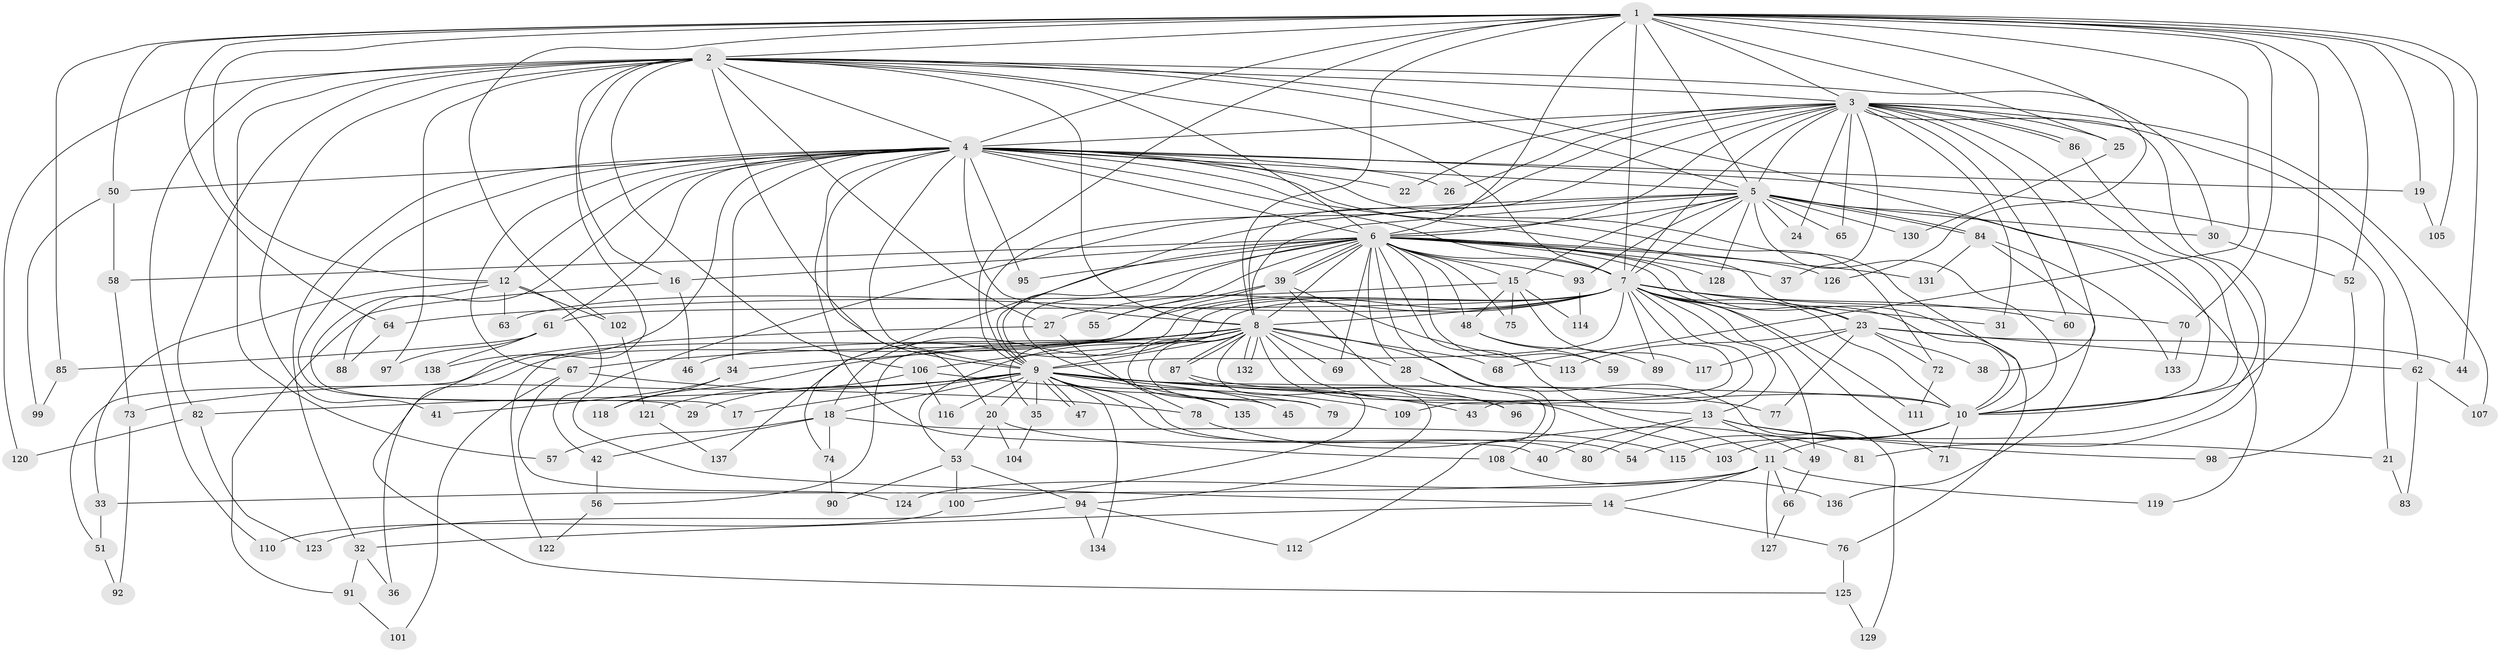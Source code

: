 // Generated by graph-tools (version 1.1) at 2025/10/02/27/25 16:10:56]
// undirected, 138 vertices, 301 edges
graph export_dot {
graph [start="1"]
  node [color=gray90,style=filled];
  1;
  2;
  3;
  4;
  5;
  6;
  7;
  8;
  9;
  10;
  11;
  12;
  13;
  14;
  15;
  16;
  17;
  18;
  19;
  20;
  21;
  22;
  23;
  24;
  25;
  26;
  27;
  28;
  29;
  30;
  31;
  32;
  33;
  34;
  35;
  36;
  37;
  38;
  39;
  40;
  41;
  42;
  43;
  44;
  45;
  46;
  47;
  48;
  49;
  50;
  51;
  52;
  53;
  54;
  55;
  56;
  57;
  58;
  59;
  60;
  61;
  62;
  63;
  64;
  65;
  66;
  67;
  68;
  69;
  70;
  71;
  72;
  73;
  74;
  75;
  76;
  77;
  78;
  79;
  80;
  81;
  82;
  83;
  84;
  85;
  86;
  87;
  88;
  89;
  90;
  91;
  92;
  93;
  94;
  95;
  96;
  97;
  98;
  99;
  100;
  101;
  102;
  103;
  104;
  105;
  106;
  107;
  108;
  109;
  110;
  111;
  112;
  113;
  114;
  115;
  116;
  117;
  118;
  119;
  120;
  121;
  122;
  123;
  124;
  125;
  126;
  127;
  128;
  129;
  130;
  131;
  132;
  133;
  134;
  135;
  136;
  137;
  138;
  1 -- 2;
  1 -- 3;
  1 -- 4;
  1 -- 5;
  1 -- 6;
  1 -- 7;
  1 -- 8;
  1 -- 9;
  1 -- 10;
  1 -- 12;
  1 -- 19;
  1 -- 25;
  1 -- 44;
  1 -- 50;
  1 -- 52;
  1 -- 64;
  1 -- 68;
  1 -- 70;
  1 -- 85;
  1 -- 102;
  1 -- 105;
  1 -- 126;
  2 -- 3;
  2 -- 4;
  2 -- 5;
  2 -- 6;
  2 -- 7;
  2 -- 8;
  2 -- 9;
  2 -- 10;
  2 -- 16;
  2 -- 27;
  2 -- 30;
  2 -- 41;
  2 -- 57;
  2 -- 82;
  2 -- 97;
  2 -- 106;
  2 -- 110;
  2 -- 120;
  2 -- 125;
  3 -- 4;
  3 -- 5;
  3 -- 6;
  3 -- 7;
  3 -- 8;
  3 -- 9;
  3 -- 10;
  3 -- 22;
  3 -- 24;
  3 -- 25;
  3 -- 26;
  3 -- 31;
  3 -- 37;
  3 -- 38;
  3 -- 60;
  3 -- 62;
  3 -- 65;
  3 -- 81;
  3 -- 86;
  3 -- 86;
  3 -- 107;
  4 -- 5;
  4 -- 6;
  4 -- 7;
  4 -- 8;
  4 -- 9;
  4 -- 10;
  4 -- 12;
  4 -- 19;
  4 -- 20;
  4 -- 21;
  4 -- 22;
  4 -- 23;
  4 -- 26;
  4 -- 29;
  4 -- 32;
  4 -- 34;
  4 -- 40;
  4 -- 50;
  4 -- 61;
  4 -- 67;
  4 -- 72;
  4 -- 88;
  4 -- 95;
  4 -- 138;
  5 -- 6;
  5 -- 7;
  5 -- 8;
  5 -- 9;
  5 -- 10;
  5 -- 14;
  5 -- 15;
  5 -- 24;
  5 -- 30;
  5 -- 65;
  5 -- 84;
  5 -- 84;
  5 -- 93;
  5 -- 119;
  5 -- 128;
  5 -- 130;
  6 -- 7;
  6 -- 8;
  6 -- 9;
  6 -- 10;
  6 -- 11;
  6 -- 15;
  6 -- 16;
  6 -- 28;
  6 -- 37;
  6 -- 39;
  6 -- 39;
  6 -- 48;
  6 -- 55;
  6 -- 58;
  6 -- 59;
  6 -- 69;
  6 -- 74;
  6 -- 75;
  6 -- 76;
  6 -- 93;
  6 -- 95;
  6 -- 108;
  6 -- 126;
  6 -- 128;
  6 -- 131;
  6 -- 135;
  7 -- 8;
  7 -- 9;
  7 -- 10;
  7 -- 13;
  7 -- 18;
  7 -- 23;
  7 -- 27;
  7 -- 31;
  7 -- 35;
  7 -- 36;
  7 -- 43;
  7 -- 49;
  7 -- 60;
  7 -- 61;
  7 -- 63;
  7 -- 70;
  7 -- 71;
  7 -- 89;
  7 -- 109;
  7 -- 111;
  7 -- 137;
  8 -- 9;
  8 -- 10;
  8 -- 28;
  8 -- 34;
  8 -- 45;
  8 -- 46;
  8 -- 53;
  8 -- 56;
  8 -- 67;
  8 -- 68;
  8 -- 69;
  8 -- 79;
  8 -- 87;
  8 -- 87;
  8 -- 94;
  8 -- 103;
  8 -- 106;
  8 -- 118;
  8 -- 129;
  8 -- 132;
  8 -- 132;
  9 -- 10;
  9 -- 13;
  9 -- 17;
  9 -- 18;
  9 -- 20;
  9 -- 29;
  9 -- 35;
  9 -- 43;
  9 -- 45;
  9 -- 47;
  9 -- 47;
  9 -- 54;
  9 -- 73;
  9 -- 77;
  9 -- 79;
  9 -- 80;
  9 -- 82;
  9 -- 116;
  9 -- 134;
  9 -- 135;
  10 -- 11;
  10 -- 54;
  10 -- 71;
  10 -- 103;
  11 -- 14;
  11 -- 33;
  11 -- 66;
  11 -- 119;
  11 -- 124;
  11 -- 127;
  12 -- 17;
  12 -- 33;
  12 -- 42;
  12 -- 63;
  12 -- 102;
  13 -- 21;
  13 -- 40;
  13 -- 49;
  13 -- 80;
  13 -- 98;
  14 -- 32;
  14 -- 76;
  15 -- 48;
  15 -- 64;
  15 -- 75;
  15 -- 114;
  15 -- 117;
  16 -- 46;
  16 -- 91;
  18 -- 42;
  18 -- 57;
  18 -- 74;
  18 -- 115;
  19 -- 105;
  20 -- 53;
  20 -- 104;
  20 -- 108;
  21 -- 83;
  23 -- 38;
  23 -- 44;
  23 -- 62;
  23 -- 72;
  23 -- 77;
  23 -- 113;
  23 -- 117;
  25 -- 130;
  27 -- 51;
  27 -- 78;
  28 -- 112;
  30 -- 52;
  32 -- 36;
  32 -- 91;
  33 -- 51;
  34 -- 41;
  34 -- 118;
  35 -- 104;
  39 -- 55;
  39 -- 96;
  39 -- 113;
  39 -- 122;
  42 -- 56;
  48 -- 59;
  48 -- 89;
  49 -- 66;
  50 -- 58;
  50 -- 99;
  51 -- 92;
  52 -- 98;
  53 -- 90;
  53 -- 94;
  53 -- 100;
  56 -- 122;
  58 -- 73;
  61 -- 85;
  61 -- 97;
  61 -- 138;
  62 -- 83;
  62 -- 107;
  64 -- 88;
  66 -- 127;
  67 -- 78;
  67 -- 101;
  67 -- 124;
  70 -- 133;
  72 -- 111;
  73 -- 92;
  74 -- 90;
  76 -- 125;
  78 -- 81;
  82 -- 120;
  82 -- 123;
  84 -- 131;
  84 -- 133;
  84 -- 136;
  85 -- 99;
  86 -- 115;
  87 -- 96;
  87 -- 100;
  91 -- 101;
  93 -- 114;
  94 -- 112;
  94 -- 123;
  94 -- 134;
  100 -- 110;
  102 -- 121;
  106 -- 109;
  106 -- 116;
  106 -- 121;
  108 -- 136;
  121 -- 137;
  125 -- 129;
}
